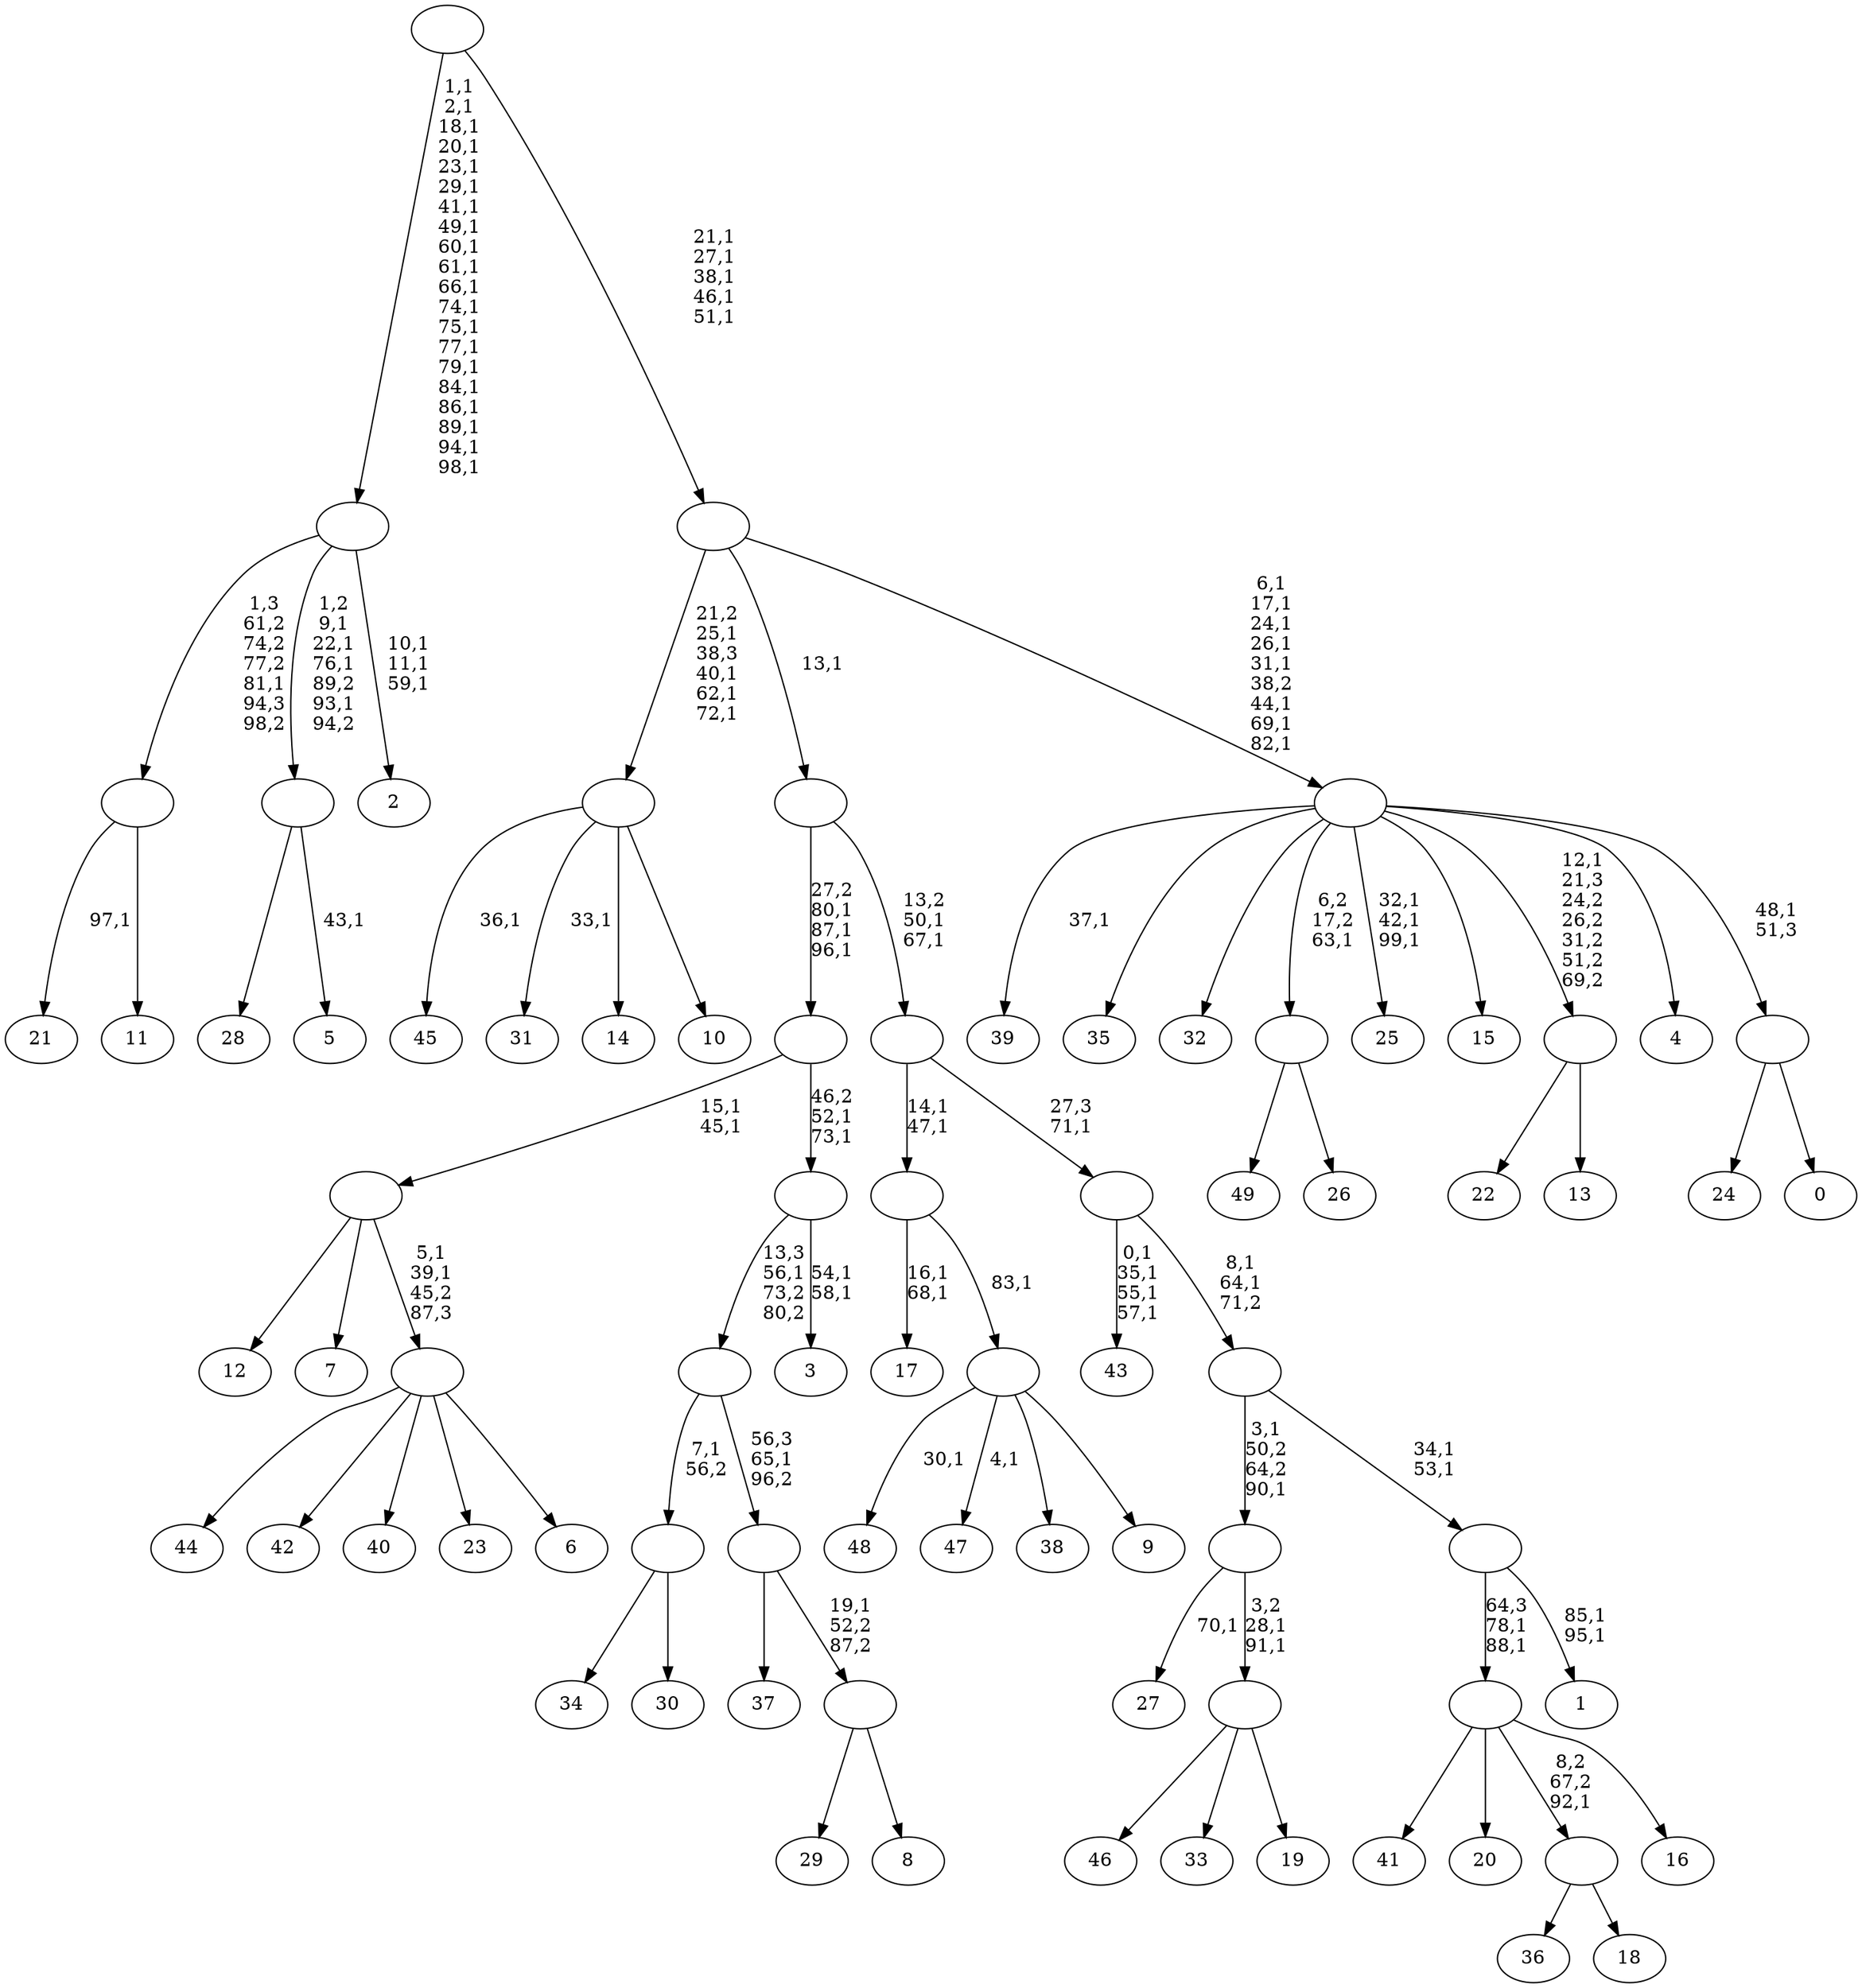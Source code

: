digraph T {
	150 [label="49"]
	149 [label="48"]
	147 [label="47"]
	145 [label="46"]
	144 [label="45"]
	142 [label="44"]
	141 [label="43"]
	136 [label="42"]
	135 [label="41"]
	134 [label="40"]
	133 [label="39"]
	131 [label="38"]
	130 [label="37"]
	129 [label="36"]
	128 [label="35"]
	127 [label="34"]
	126 [label="33"]
	125 [label="32"]
	124 [label="31"]
	122 [label="30"]
	121 [label=""]
	120 [label="29"]
	119 [label="28"]
	118 [label="27"]
	116 [label="26"]
	115 [label=""]
	114 [label="25"]
	110 [label="24"]
	109 [label="23"]
	108 [label="22"]
	107 [label="21"]
	105 [label="20"]
	104 [label="19"]
	103 [label=""]
	101 [label=""]
	99 [label="18"]
	98 [label=""]
	97 [label="17"]
	94 [label="16"]
	93 [label=""]
	91 [label="15"]
	90 [label="14"]
	89 [label="13"]
	88 [label=""]
	87 [label="12"]
	86 [label="11"]
	85 [label=""]
	84 [label="10"]
	83 [label=""]
	79 [label="9"]
	78 [label=""]
	77 [label=""]
	75 [label="8"]
	74 [label=""]
	73 [label=""]
	72 [label=""]
	71 [label="7"]
	70 [label="6"]
	69 [label=""]
	67 [label=""]
	65 [label="5"]
	63 [label=""]
	59 [label="4"]
	58 [label="3"]
	55 [label=""]
	53 [label=""]
	50 [label="2"]
	46 [label=""]
	26 [label="1"]
	23 [label=""]
	21 [label=""]
	19 [label=""]
	18 [label=""]
	16 [label=""]
	15 [label="0"]
	14 [label=""]
	13 [label=""]
	5 [label=""]
	0 [label=""]
	121 -> 127 [label=""]
	121 -> 122 [label=""]
	115 -> 150 [label=""]
	115 -> 116 [label=""]
	103 -> 145 [label=""]
	103 -> 126 [label=""]
	103 -> 104 [label=""]
	101 -> 103 [label="3,2\n28,1\n91,1"]
	101 -> 118 [label="70,1"]
	98 -> 129 [label=""]
	98 -> 99 [label=""]
	93 -> 135 [label=""]
	93 -> 105 [label=""]
	93 -> 98 [label="8,2\n67,2\n92,1"]
	93 -> 94 [label=""]
	88 -> 108 [label=""]
	88 -> 89 [label=""]
	85 -> 107 [label="97,1"]
	85 -> 86 [label=""]
	83 -> 124 [label="33,1"]
	83 -> 144 [label="36,1"]
	83 -> 90 [label=""]
	83 -> 84 [label=""]
	78 -> 147 [label="4,1"]
	78 -> 149 [label="30,1"]
	78 -> 131 [label=""]
	78 -> 79 [label=""]
	77 -> 97 [label="16,1\n68,1"]
	77 -> 78 [label="83,1"]
	74 -> 120 [label=""]
	74 -> 75 [label=""]
	73 -> 130 [label=""]
	73 -> 74 [label="19,1\n52,2\n87,2"]
	72 -> 121 [label="7,1\n56,2"]
	72 -> 73 [label="56,3\n65,1\n96,2"]
	69 -> 142 [label=""]
	69 -> 136 [label=""]
	69 -> 134 [label=""]
	69 -> 109 [label=""]
	69 -> 70 [label=""]
	67 -> 69 [label="5,1\n39,1\n45,2\n87,3"]
	67 -> 87 [label=""]
	67 -> 71 [label=""]
	63 -> 65 [label="43,1"]
	63 -> 119 [label=""]
	55 -> 58 [label="54,1\n58,1"]
	55 -> 72 [label="13,3\n56,1\n73,2\n80,2"]
	53 -> 55 [label="46,2\n52,1\n73,1"]
	53 -> 67 [label="15,1\n45,1"]
	46 -> 50 [label="10,1\n11,1\n59,1"]
	46 -> 63 [label="1,2\n9,1\n22,1\n76,1\n89,2\n93,1\n94,2"]
	46 -> 85 [label="1,3\n61,2\n74,2\n77,2\n81,1\n94,3\n98,2"]
	23 -> 26 [label="85,1\n95,1"]
	23 -> 93 [label="64,3\n78,1\n88,1"]
	21 -> 23 [label="34,1\n53,1"]
	21 -> 101 [label="3,1\n50,2\n64,2\n90,1"]
	19 -> 21 [label="8,1\n64,1\n71,2"]
	19 -> 141 [label="0,1\n35,1\n55,1\n57,1"]
	18 -> 77 [label="14,1\n47,1"]
	18 -> 19 [label="27,3\n71,1"]
	16 -> 18 [label="13,2\n50,1\n67,1"]
	16 -> 53 [label="27,2\n80,1\n87,1\n96,1"]
	14 -> 110 [label=""]
	14 -> 15 [label=""]
	13 -> 114 [label="32,1\n42,1\n99,1"]
	13 -> 133 [label="37,1"]
	13 -> 128 [label=""]
	13 -> 125 [label=""]
	13 -> 115 [label="6,2\n17,2\n63,1"]
	13 -> 91 [label=""]
	13 -> 88 [label="12,1\n21,3\n24,2\n26,2\n31,2\n51,2\n69,2"]
	13 -> 59 [label=""]
	13 -> 14 [label="48,1\n51,3"]
	5 -> 13 [label="6,1\n17,1\n24,1\n26,1\n31,1\n38,2\n44,1\n69,1\n82,1"]
	5 -> 83 [label="21,2\n25,1\n38,3\n40,1\n62,1\n72,1"]
	5 -> 16 [label="13,1"]
	0 -> 5 [label="21,1\n27,1\n38,1\n46,1\n51,1"]
	0 -> 46 [label="1,1\n2,1\n18,1\n20,1\n23,1\n29,1\n41,1\n49,1\n60,1\n61,1\n66,1\n74,1\n75,1\n77,1\n79,1\n84,1\n86,1\n89,1\n94,1\n98,1"]
}
